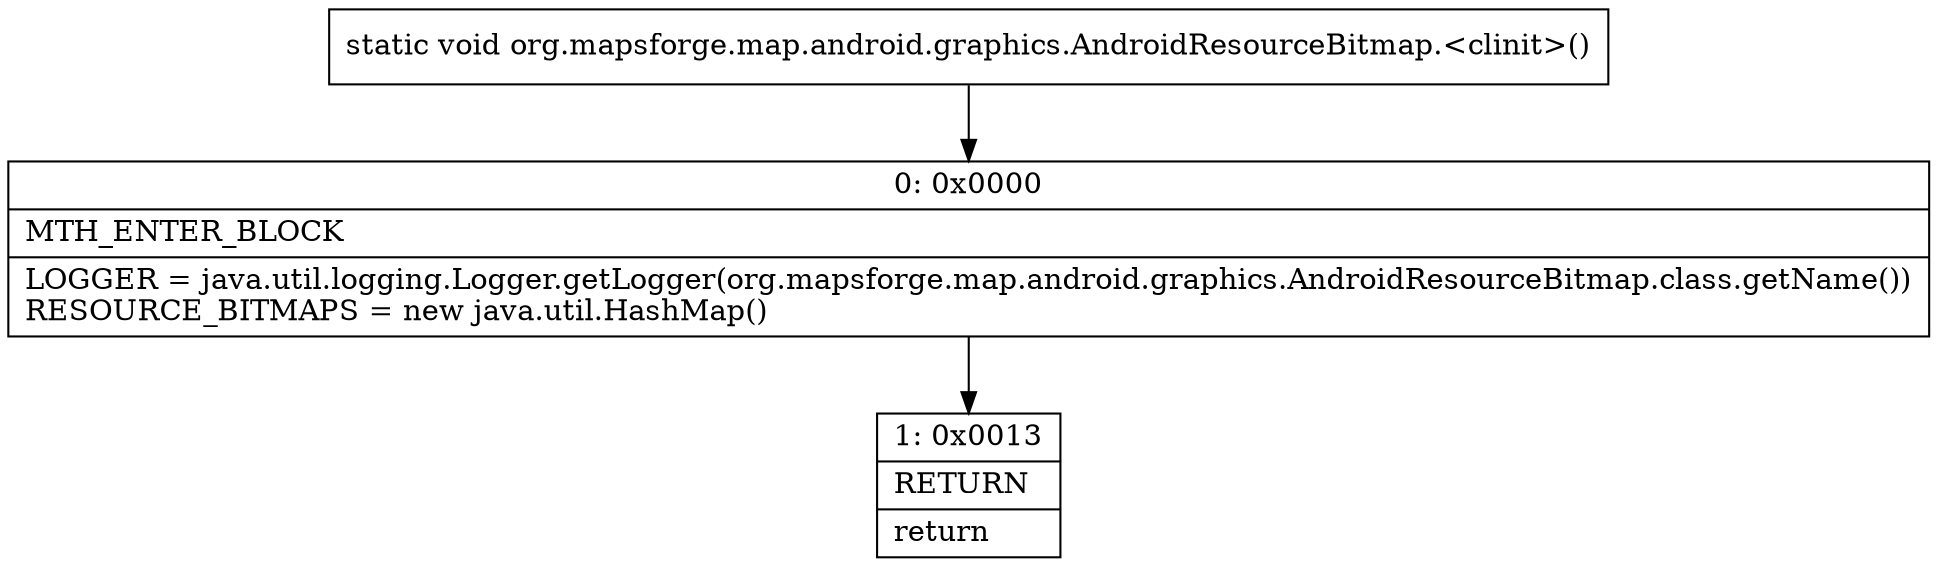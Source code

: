 digraph "CFG fororg.mapsforge.map.android.graphics.AndroidResourceBitmap.\<clinit\>()V" {
Node_0 [shape=record,label="{0\:\ 0x0000|MTH_ENTER_BLOCK\l|LOGGER = java.util.logging.Logger.getLogger(org.mapsforge.map.android.graphics.AndroidResourceBitmap.class.getName())\lRESOURCE_BITMAPS = new java.util.HashMap()\l}"];
Node_1 [shape=record,label="{1\:\ 0x0013|RETURN\l|return\l}"];
MethodNode[shape=record,label="{static void org.mapsforge.map.android.graphics.AndroidResourceBitmap.\<clinit\>() }"];
MethodNode -> Node_0;
Node_0 -> Node_1;
}

